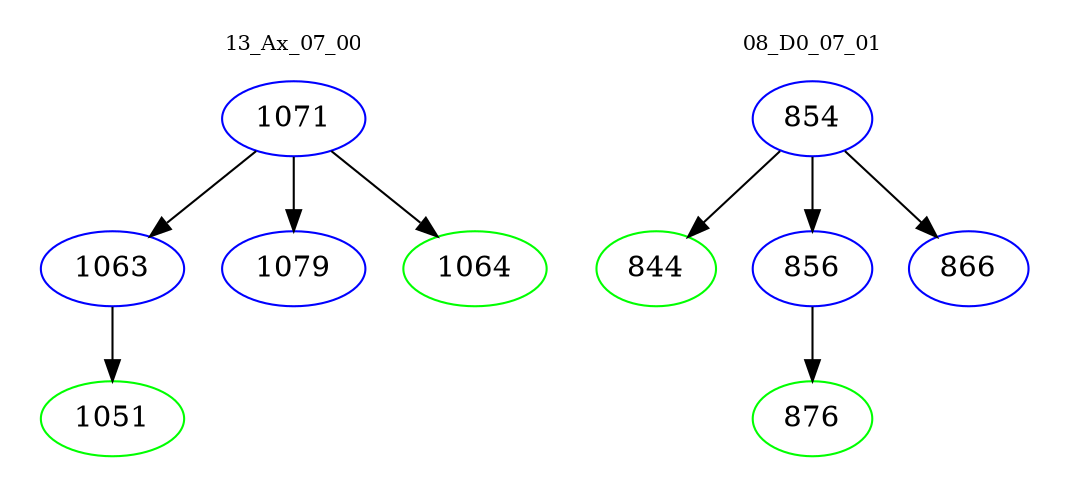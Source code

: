 digraph{
subgraph cluster_0 {
color = white
label = "13_Ax_07_00";
fontsize=10;
T0_1071 [label="1071", color="blue"]
T0_1071 -> T0_1063 [color="black"]
T0_1063 [label="1063", color="blue"]
T0_1063 -> T0_1051 [color="black"]
T0_1051 [label="1051", color="green"]
T0_1071 -> T0_1079 [color="black"]
T0_1079 [label="1079", color="blue"]
T0_1071 -> T0_1064 [color="black"]
T0_1064 [label="1064", color="green"]
}
subgraph cluster_1 {
color = white
label = "08_D0_07_01";
fontsize=10;
T1_854 [label="854", color="blue"]
T1_854 -> T1_844 [color="black"]
T1_844 [label="844", color="green"]
T1_854 -> T1_856 [color="black"]
T1_856 [label="856", color="blue"]
T1_856 -> T1_876 [color="black"]
T1_876 [label="876", color="green"]
T1_854 -> T1_866 [color="black"]
T1_866 [label="866", color="blue"]
}
}
